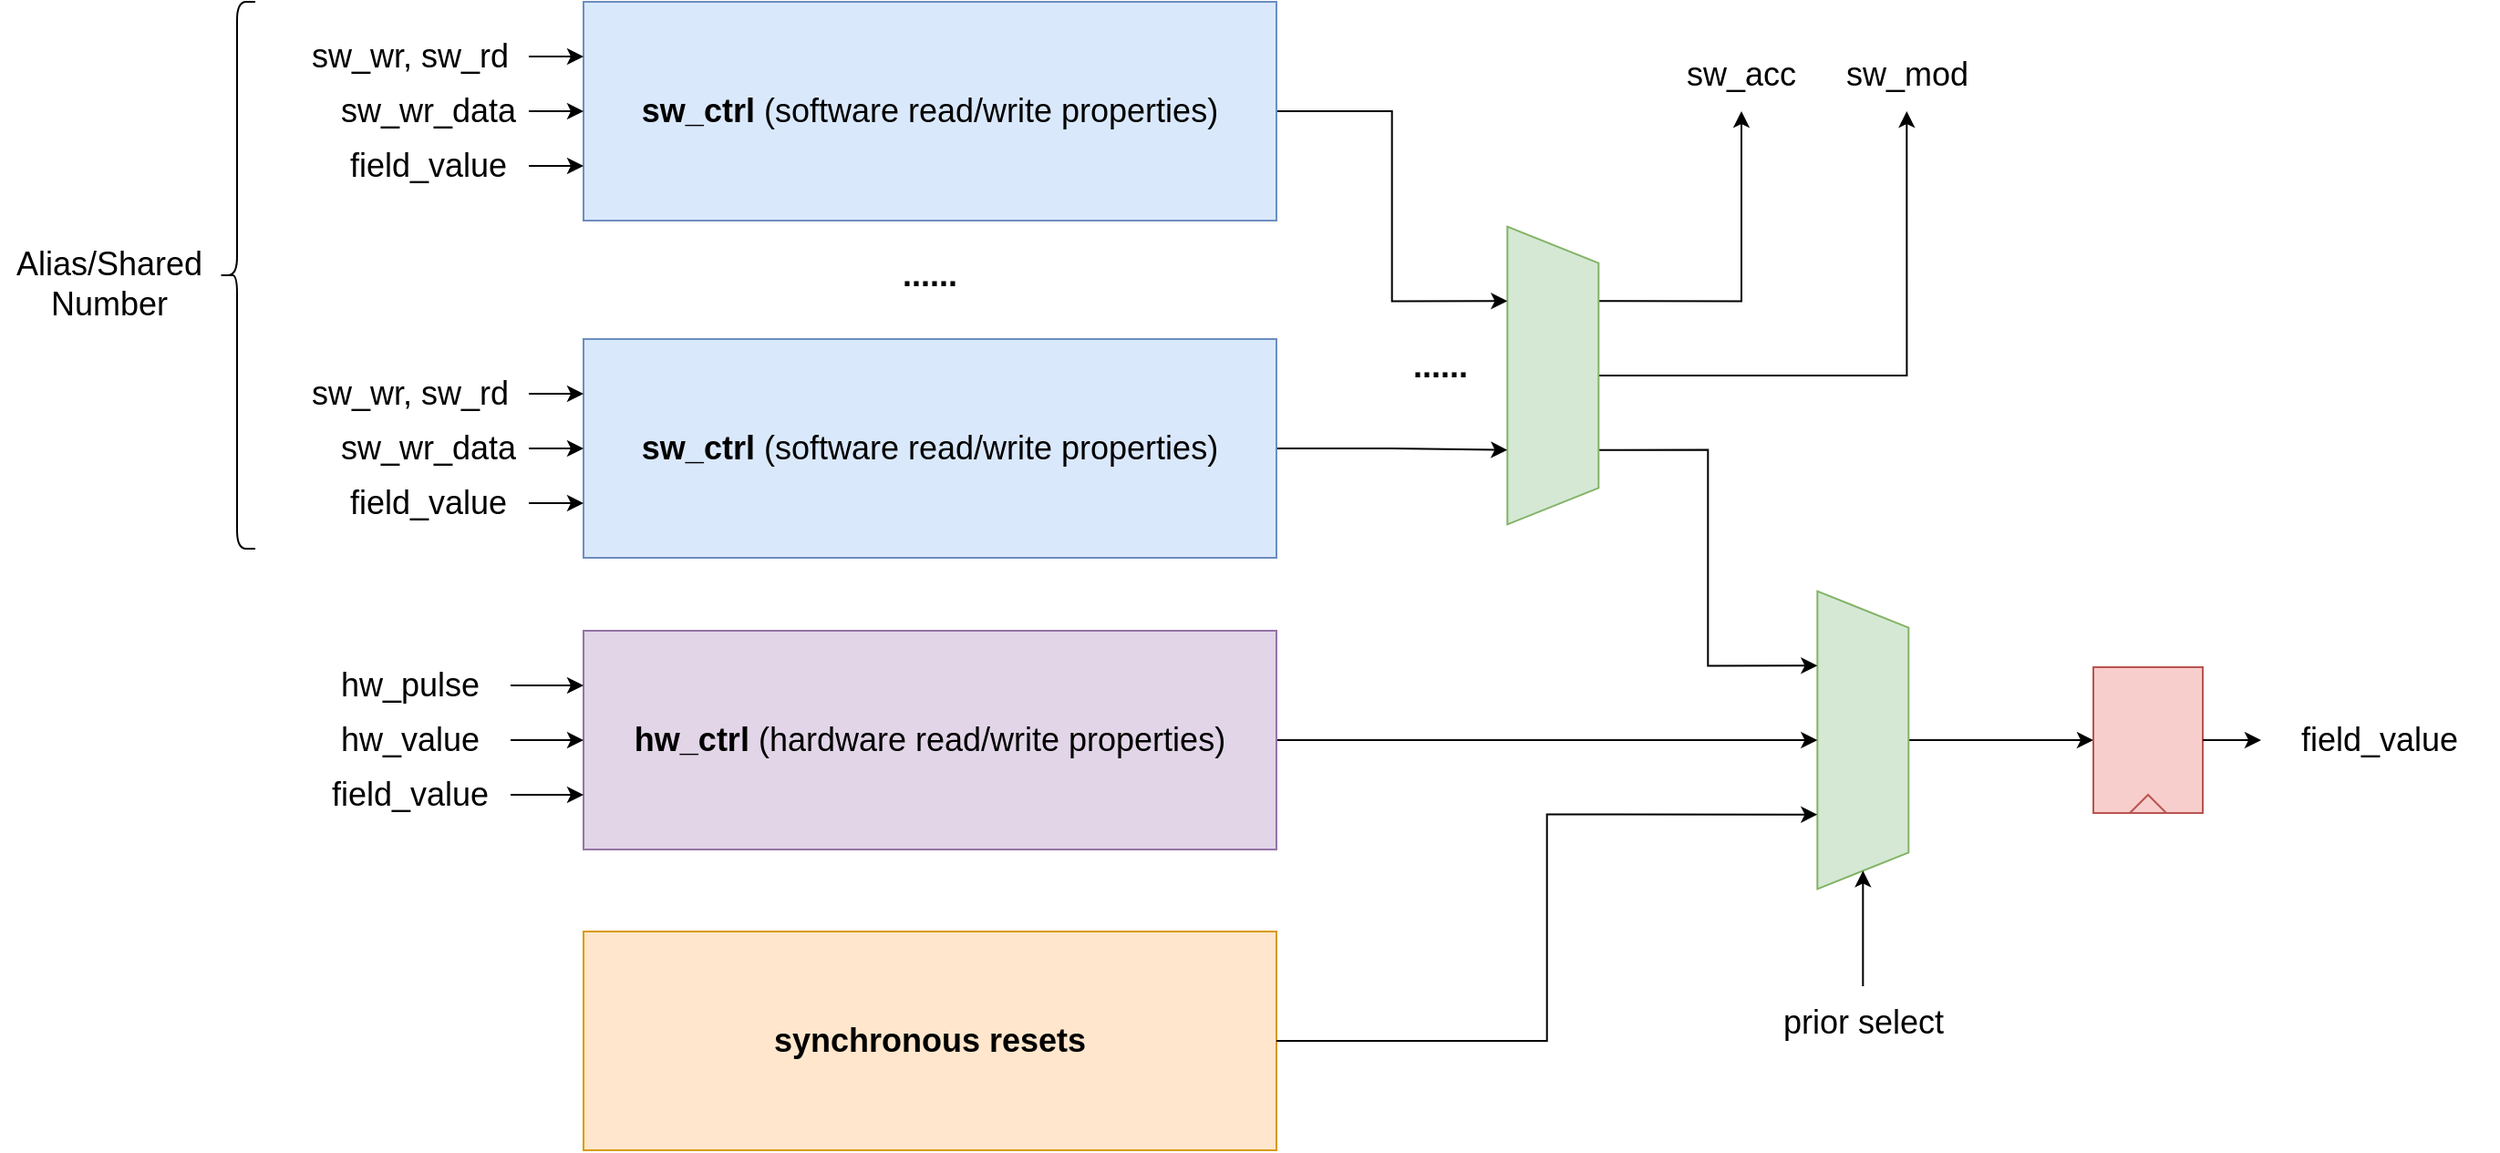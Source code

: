 <mxfile>
    <diagram id="l8lRY4kt1ZEzBmfPra4b" name="第 1 页">
        <mxGraphModel dx="270" dy="1140" grid="1" gridSize="10" guides="1" tooltips="1" connect="1" arrows="1" fold="1" page="1" pageScale="1" pageWidth="2336" pageHeight="1654" math="0" shadow="0">
            <root>
                <mxCell id="0"/>
                <mxCell id="1" parent="0"/>
                <mxCell id="74" style="edgeStyle=orthogonalEdgeStyle;rounded=0;html=1;exitX=0.5;exitY=0;exitDx=0;exitDy=0;fontSize=18;entryX=0;entryY=0.5;entryDx=0;entryDy=0;" edge="1" parent="1" source="7" target="38">
                    <mxGeometry relative="1" as="geometry">
                        <mxPoint x="1370" y="720" as="targetPoint"/>
                    </mxGeometry>
                </mxCell>
                <mxCell id="7" value="" style="shape=trapezoid;perimeter=trapezoidPerimeter;whiteSpace=wrap;html=1;fixedSize=1;fontSize=16;rotation=90;fillColor=#d5e8d4;strokeColor=#82b366;" vertex="1" parent="1">
                    <mxGeometry x="1130" y="700" width="163.33" height="50" as="geometry"/>
                </mxCell>
                <mxCell id="14" style="edgeStyle=orthogonalEdgeStyle;html=1;exitX=0.5;exitY=0;exitDx=0;exitDy=0;entryX=1;entryY=0.5;entryDx=0;entryDy=0;fontSize=16;rounded=0;" edge="1" parent="1" source="13" target="7">
                    <mxGeometry relative="1" as="geometry"/>
                </mxCell>
                <mxCell id="13" value="prior select" style="text;html=1;strokeColor=none;fillColor=none;align=center;verticalAlign=middle;whiteSpace=wrap;rounded=0;fontSize=18;" vertex="1" parent="1">
                    <mxGeometry x="1137.66" y="860" width="148" height="40" as="geometry"/>
                </mxCell>
                <mxCell id="25" value="......" style="text;html=1;strokeColor=none;fillColor=none;align=center;verticalAlign=middle;whiteSpace=wrap;rounded=0;fontSize=18;fontStyle=1" vertex="1" parent="1">
                    <mxGeometry x="670" y="455" width="60" height="30" as="geometry"/>
                </mxCell>
                <mxCell id="26" value="" style="shape=curlyBracket;whiteSpace=wrap;html=1;rounded=1;fontSize=18;" vertex="1" parent="1">
                    <mxGeometry x="310" y="320" width="20" height="300" as="geometry"/>
                </mxCell>
                <mxCell id="40" value="" style="group" vertex="1" connectable="0" parent="1">
                    <mxGeometry x="1338" y="685" width="60" height="80" as="geometry"/>
                </mxCell>
                <mxCell id="38" value="" style="rounded=0;whiteSpace=wrap;html=1;fontSize=18;fillColor=#f8cecc;strokeColor=#b85450;" vertex="1" parent="40">
                    <mxGeometry width="60" height="80" as="geometry"/>
                </mxCell>
                <mxCell id="39" value="" style="triangle;whiteSpace=wrap;html=1;fontSize=18;rotation=-90;fillColor=#f8cecc;strokeColor=#b85450;" vertex="1" parent="40">
                    <mxGeometry x="25" y="65" width="10" height="20" as="geometry"/>
                </mxCell>
                <mxCell id="32" value="" style="group" vertex="1" connectable="0" parent="1">
                    <mxGeometry x="510" y="830" width="380" height="120" as="geometry"/>
                </mxCell>
                <mxCell id="33" value="&lt;b style=&quot;font-size: 18px&quot;&gt;synchronous resets&lt;/b&gt;" style="rounded=0;whiteSpace=wrap;html=1;fillColor=#ffe6cc;strokeColor=#d79b00;" vertex="1" parent="32">
                    <mxGeometry width="380" height="120" as="geometry"/>
                </mxCell>
                <mxCell id="64" style="edgeStyle=orthogonalEdgeStyle;rounded=0;html=1;exitX=0.25;exitY=0;exitDx=0;exitDy=0;fontSize=18;entryX=0.5;entryY=1;entryDx=0;entryDy=0;" edge="1" parent="1" source="59" target="65">
                    <mxGeometry relative="1" as="geometry">
                        <mxPoint x="1130" y="400" as="targetPoint"/>
                    </mxGeometry>
                </mxCell>
                <mxCell id="67" style="edgeStyle=orthogonalEdgeStyle;rounded=0;html=1;exitX=0.5;exitY=0;exitDx=0;exitDy=0;entryX=0.5;entryY=1;entryDx=0;entryDy=0;fontSize=18;" edge="1" parent="1" source="59" target="66">
                    <mxGeometry relative="1" as="geometry"/>
                </mxCell>
                <mxCell id="68" style="edgeStyle=orthogonalEdgeStyle;rounded=0;html=1;exitX=0.75;exitY=0;exitDx=0;exitDy=0;entryX=0.25;entryY=1;entryDx=0;entryDy=0;fontSize=18;" edge="1" parent="1" source="59" target="7">
                    <mxGeometry relative="1" as="geometry"/>
                </mxCell>
                <mxCell id="59" value="" style="shape=trapezoid;perimeter=trapezoidPerimeter;whiteSpace=wrap;html=1;fixedSize=1;fontSize=16;rotation=90;fillColor=#d5e8d4;strokeColor=#82b366;" vertex="1" parent="1">
                    <mxGeometry x="960" y="500" width="163.33" height="50" as="geometry"/>
                </mxCell>
                <mxCell id="61" style="edgeStyle=orthogonalEdgeStyle;rounded=0;html=1;exitX=1;exitY=0.5;exitDx=0;exitDy=0;entryX=0.75;entryY=1;entryDx=0;entryDy=0;fontSize=18;" edge="1" parent="1" source="2" target="59">
                    <mxGeometry relative="1" as="geometry"/>
                </mxCell>
                <mxCell id="62" value="......" style="text;html=1;strokeColor=none;fillColor=none;align=center;verticalAlign=middle;whiteSpace=wrap;rounded=0;fontSize=18;fontStyle=1" vertex="1" parent="1">
                    <mxGeometry x="950" y="505" width="60" height="30" as="geometry"/>
                </mxCell>
                <mxCell id="63" style="edgeStyle=orthogonalEdgeStyle;rounded=0;html=1;exitX=1;exitY=0.5;exitDx=0;exitDy=0;entryX=0.25;entryY=1;entryDx=0;entryDy=0;fontSize=18;" edge="1" parent="1" source="23" target="59">
                    <mxGeometry relative="1" as="geometry"/>
                </mxCell>
                <mxCell id="65" value="sw_acc" style="text;html=1;strokeColor=none;fillColor=none;align=center;verticalAlign=middle;whiteSpace=wrap;rounded=0;fontSize=18;" vertex="1" parent="1">
                    <mxGeometry x="1100" y="340" width="90" height="40" as="geometry"/>
                </mxCell>
                <mxCell id="66" value="sw_mod" style="text;html=1;strokeColor=none;fillColor=none;align=center;verticalAlign=middle;whiteSpace=wrap;rounded=0;fontSize=18;" vertex="1" parent="1">
                    <mxGeometry x="1185.66" y="340" width="100" height="40" as="geometry"/>
                </mxCell>
                <mxCell id="69" style="edgeStyle=orthogonalEdgeStyle;rounded=0;html=1;exitX=1;exitY=0.5;exitDx=0;exitDy=0;entryX=0.5;entryY=1;entryDx=0;entryDy=0;fontSize=18;" edge="1" parent="1" source="4" target="7">
                    <mxGeometry relative="1" as="geometry"/>
                </mxCell>
                <mxCell id="70" style="edgeStyle=orthogonalEdgeStyle;rounded=0;html=1;entryX=0.75;entryY=1;entryDx=0;entryDy=0;fontSize=18;" edge="1" parent="1" source="33" target="7">
                    <mxGeometry relative="1" as="geometry"/>
                </mxCell>
                <mxCell id="72" value="Alias/Shared Number" style="text;html=1;strokeColor=none;fillColor=none;align=center;verticalAlign=middle;whiteSpace=wrap;rounded=0;fontSize=18;" vertex="1" parent="1">
                    <mxGeometry x="190" y="444.5" width="120" height="61" as="geometry"/>
                </mxCell>
                <mxCell id="75" style="edgeStyle=orthogonalEdgeStyle;rounded=0;html=1;exitX=1;exitY=0.5;exitDx=0;exitDy=0;fontSize=18;entryX=0;entryY=0.5;entryDx=0;entryDy=0;" edge="1" parent="1" source="38" target="76">
                    <mxGeometry relative="1" as="geometry">
                        <mxPoint x="1490" y="725" as="targetPoint"/>
                    </mxGeometry>
                </mxCell>
                <mxCell id="76" value="field_value" style="text;html=1;strokeColor=none;fillColor=none;align=center;verticalAlign=middle;whiteSpace=wrap;rounded=0;fontSize=18;" vertex="1" parent="1">
                    <mxGeometry x="1430" y="710" width="130" height="30" as="geometry"/>
                </mxCell>
                <mxCell id="92" value="" style="group" vertex="1" connectable="0" parent="1">
                    <mxGeometry x="350" y="505" width="540" height="120" as="geometry"/>
                </mxCell>
                <mxCell id="10" value="" style="group" vertex="1" connectable="0" parent="92">
                    <mxGeometry x="160" width="380" height="120" as="geometry"/>
                </mxCell>
                <mxCell id="2" value="&lt;b style=&quot;font-size: 18px&quot;&gt;sw_ctrl&amp;nbsp;&lt;/b&gt;&lt;span style=&quot;font-size: 18px&quot;&gt;(software read/write properties)&lt;/span&gt;" style="rounded=0;whiteSpace=wrap;html=1;fillColor=#dae8fc;strokeColor=#6c8ebf;" vertex="1" parent="10">
                    <mxGeometry width="380.0" height="120" as="geometry"/>
                </mxCell>
                <mxCell id="84" style="edgeStyle=orthogonalEdgeStyle;rounded=0;html=1;exitX=1;exitY=0.5;exitDx=0;exitDy=0;entryX=0;entryY=0.25;entryDx=0;entryDy=0;fontSize=18;" edge="1" parent="92" source="85" target="2">
                    <mxGeometry relative="1" as="geometry">
                        <mxPoint x="160" y="30" as="targetPoint"/>
                    </mxGeometry>
                </mxCell>
                <mxCell id="85" value="sw_wr, sw_rd" style="text;html=1;strokeColor=none;fillColor=none;align=center;verticalAlign=middle;whiteSpace=wrap;rounded=0;fontSize=18;" vertex="1" parent="92">
                    <mxGeometry y="10" width="130" height="40" as="geometry"/>
                </mxCell>
                <mxCell id="90" style="edgeStyle=orthogonalEdgeStyle;rounded=0;html=1;exitX=1;exitY=0.5;exitDx=0;exitDy=0;entryX=0;entryY=0.5;entryDx=0;entryDy=0;fontSize=18;" edge="1" parent="92" source="87" target="2">
                    <mxGeometry relative="1" as="geometry"/>
                </mxCell>
                <mxCell id="87" value="sw_wr_data" style="text;html=1;strokeColor=none;fillColor=none;align=center;verticalAlign=middle;whiteSpace=wrap;rounded=0;fontSize=18;" vertex="1" parent="92">
                    <mxGeometry x="20" y="40" width="110" height="40" as="geometry"/>
                </mxCell>
                <mxCell id="91" style="edgeStyle=orthogonalEdgeStyle;rounded=0;html=1;exitX=1;exitY=0.5;exitDx=0;exitDy=0;entryX=0;entryY=0.75;entryDx=0;entryDy=0;fontSize=18;" edge="1" parent="92" source="89" target="2">
                    <mxGeometry relative="1" as="geometry"/>
                </mxCell>
                <mxCell id="89" value="field_value" style="text;html=1;strokeColor=none;fillColor=none;align=center;verticalAlign=middle;whiteSpace=wrap;rounded=0;fontSize=18;" vertex="1" parent="92">
                    <mxGeometry x="20" y="70" width="110" height="40" as="geometry"/>
                </mxCell>
                <mxCell id="93" value="" style="group" vertex="1" connectable="0" parent="1">
                    <mxGeometry x="350" y="320" width="540" height="120" as="geometry"/>
                </mxCell>
                <mxCell id="22" value="" style="group" vertex="1" connectable="0" parent="93">
                    <mxGeometry x="160" width="380" height="120" as="geometry"/>
                </mxCell>
                <mxCell id="23" value="&lt;b style=&quot;font-size: 18px&quot;&gt;sw_ctrl&amp;nbsp;&lt;/b&gt;&lt;span style=&quot;font-size: 18px&quot;&gt;(software read/write properties)&lt;/span&gt;" style="rounded=0;whiteSpace=wrap;html=1;fillColor=#dae8fc;strokeColor=#6c8ebf;" vertex="1" parent="22">
                    <mxGeometry width="380.0" height="120" as="geometry"/>
                </mxCell>
                <mxCell id="80" style="edgeStyle=orthogonalEdgeStyle;rounded=0;html=1;exitX=1;exitY=0.5;exitDx=0;exitDy=0;entryX=0;entryY=0.25;entryDx=0;entryDy=0;fontSize=18;" edge="1" parent="93" source="27" target="23">
                    <mxGeometry relative="1" as="geometry"/>
                </mxCell>
                <mxCell id="27" value="sw_wr, sw_rd" style="text;html=1;strokeColor=none;fillColor=none;align=center;verticalAlign=middle;whiteSpace=wrap;rounded=0;fontSize=18;" vertex="1" parent="93">
                    <mxGeometry y="10" width="130" height="40" as="geometry"/>
                </mxCell>
                <mxCell id="81" style="edgeStyle=orthogonalEdgeStyle;rounded=0;html=1;exitX=1;exitY=0.5;exitDx=0;exitDy=0;entryX=0;entryY=0.5;entryDx=0;entryDy=0;fontSize=18;" edge="1" parent="93" source="48" target="23">
                    <mxGeometry relative="1" as="geometry"/>
                </mxCell>
                <mxCell id="48" value="sw_wr_data" style="text;html=1;strokeColor=none;fillColor=none;align=center;verticalAlign=middle;whiteSpace=wrap;rounded=0;fontSize=18;" vertex="1" parent="93">
                    <mxGeometry x="20" y="40" width="110" height="40" as="geometry"/>
                </mxCell>
                <mxCell id="83" style="edgeStyle=orthogonalEdgeStyle;rounded=0;html=1;exitX=1;exitY=0.5;exitDx=0;exitDy=0;entryX=0;entryY=0.75;entryDx=0;entryDy=0;fontSize=18;" edge="1" parent="93" source="79" target="23">
                    <mxGeometry relative="1" as="geometry"/>
                </mxCell>
                <mxCell id="79" value="field_value" style="text;html=1;strokeColor=none;fillColor=none;align=center;verticalAlign=middle;whiteSpace=wrap;rounded=0;fontSize=18;" vertex="1" parent="93">
                    <mxGeometry x="20" y="70" width="110" height="40" as="geometry"/>
                </mxCell>
                <mxCell id="98" value="" style="group" vertex="1" connectable="0" parent="1">
                    <mxGeometry x="360" y="665" width="530" height="120" as="geometry"/>
                </mxCell>
                <mxCell id="8" value="" style="group" vertex="1" connectable="0" parent="98">
                    <mxGeometry x="150" width="380" height="120" as="geometry"/>
                </mxCell>
                <mxCell id="4" value="&lt;b style=&quot;font-size: 18px&quot;&gt;hw_ctrl&amp;nbsp;&lt;/b&gt;&lt;span style=&quot;font-size: 18px&quot;&gt;(hardware read/write properties)&lt;/span&gt;" style="rounded=0;whiteSpace=wrap;html=1;fillColor=#e1d5e7;strokeColor=#9673a6;" vertex="1" parent="8">
                    <mxGeometry width="380" height="120" as="geometry"/>
                </mxCell>
                <mxCell id="17" value="" style="endArrow=classic;html=1;rounded=0;fontSize=18;entryX=0;entryY=0.25;entryDx=0;entryDy=0;edgeStyle=orthogonalEdgeStyle;exitX=1;exitY=0.5;exitDx=0;exitDy=0;" edge="1" parent="98" source="18" target="4">
                    <mxGeometry width="50" height="50" relative="1" as="geometry">
                        <mxPoint x="70" y="10" as="sourcePoint"/>
                        <mxPoint x="80" y="50" as="targetPoint"/>
                    </mxGeometry>
                </mxCell>
                <mxCell id="18" value="hw_pulse" style="text;html=1;strokeColor=none;fillColor=none;align=center;verticalAlign=middle;whiteSpace=wrap;rounded=0;fontSize=18;" vertex="1" parent="98">
                    <mxGeometry y="10" width="110" height="40" as="geometry"/>
                </mxCell>
                <mxCell id="20" style="edgeStyle=orthogonalEdgeStyle;rounded=0;html=1;entryX=0;entryY=0.75;entryDx=0;entryDy=0;fontSize=18;" edge="1" parent="98" source="19" target="4">
                    <mxGeometry relative="1" as="geometry"/>
                </mxCell>
                <mxCell id="19" value="field_value" style="text;html=1;strokeColor=none;fillColor=none;align=center;verticalAlign=middle;whiteSpace=wrap;rounded=0;fontSize=18;" vertex="1" parent="98">
                    <mxGeometry y="70" width="110" height="40" as="geometry"/>
                </mxCell>
                <mxCell id="97" style="edgeStyle=orthogonalEdgeStyle;rounded=0;html=1;exitX=1;exitY=0.5;exitDx=0;exitDy=0;entryX=0;entryY=0.5;entryDx=0;entryDy=0;fontSize=18;" edge="1" parent="98" source="94" target="4">
                    <mxGeometry relative="1" as="geometry"/>
                </mxCell>
                <mxCell id="94" value="hw_value" style="text;html=1;strokeColor=none;fillColor=none;align=center;verticalAlign=middle;whiteSpace=wrap;rounded=0;fontSize=18;" vertex="1" parent="98">
                    <mxGeometry y="40" width="110" height="40" as="geometry"/>
                </mxCell>
            </root>
        </mxGraphModel>
    </diagram>
</mxfile>